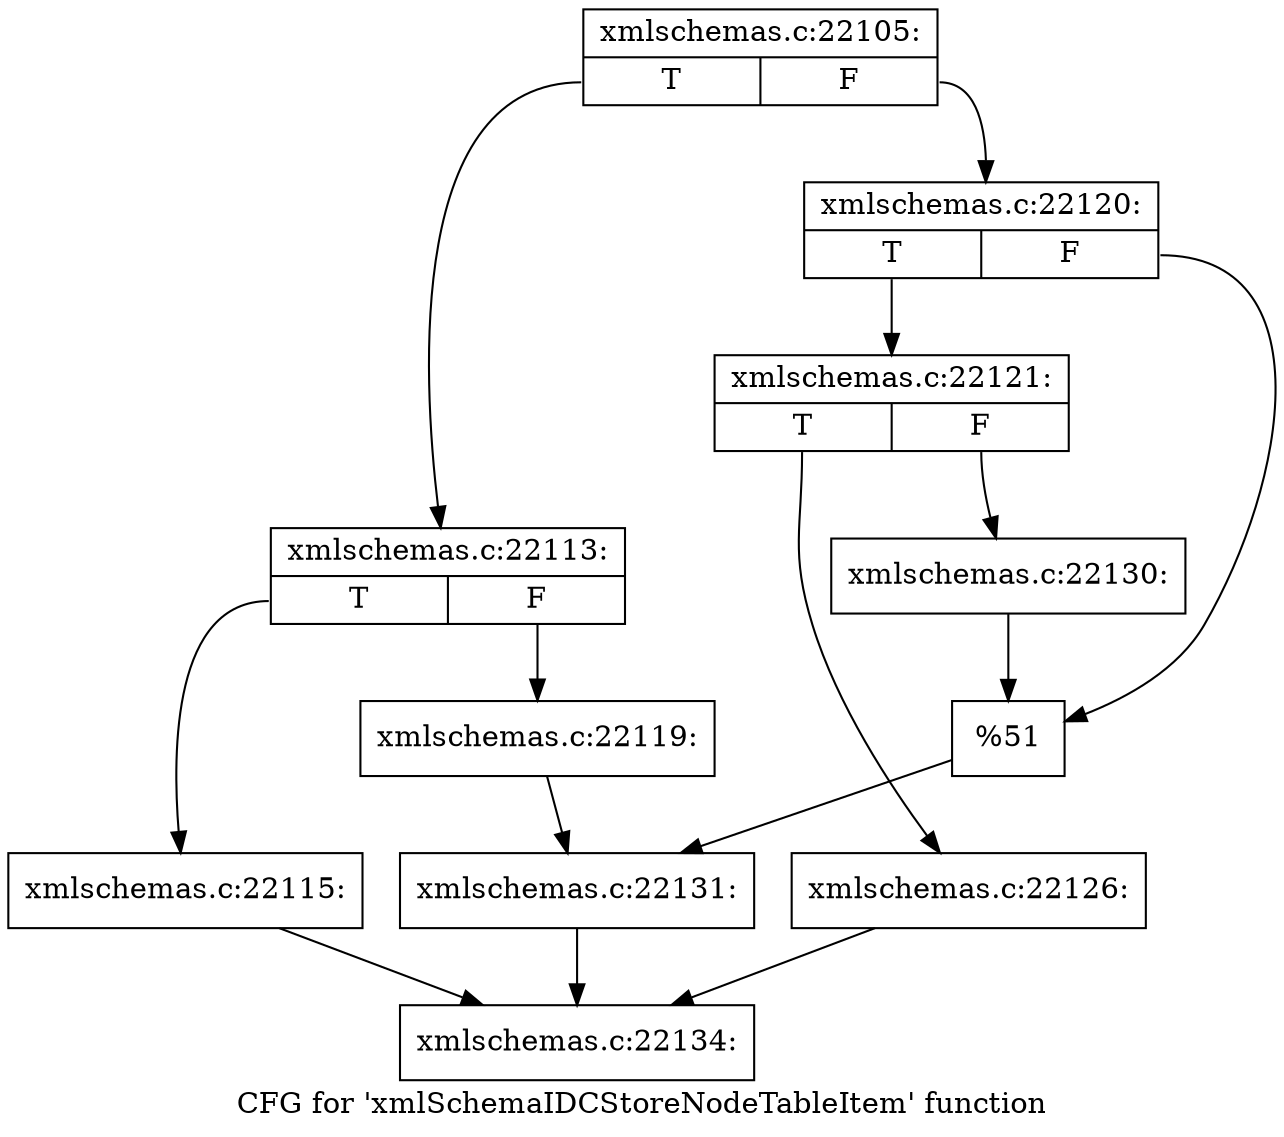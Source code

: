 digraph "CFG for 'xmlSchemaIDCStoreNodeTableItem' function" {
	label="CFG for 'xmlSchemaIDCStoreNodeTableItem' function";

	Node0x55d026858d20 [shape=record,label="{xmlschemas.c:22105:|{<s0>T|<s1>F}}"];
	Node0x55d026858d20:s0 -> Node0x55d026860ad0;
	Node0x55d026858d20:s1 -> Node0x55d026860b70;
	Node0x55d026860ad0 [shape=record,label="{xmlschemas.c:22113:|{<s0>T|<s1>F}}"];
	Node0x55d026860ad0:s0 -> Node0x55d026861310;
	Node0x55d026860ad0:s1 -> Node0x55d026861360;
	Node0x55d026861310 [shape=record,label="{xmlschemas.c:22115:}"];
	Node0x55d026861310 -> Node0x55d0268600b0;
	Node0x55d026861360 [shape=record,label="{xmlschemas.c:22119:}"];
	Node0x55d026861360 -> Node0x55d026860b20;
	Node0x55d026860b70 [shape=record,label="{xmlschemas.c:22120:|{<s0>T|<s1>F}}"];
	Node0x55d026860b70:s0 -> Node0x55d026862020;
	Node0x55d026860b70:s1 -> Node0x55d026862070;
	Node0x55d026862020 [shape=record,label="{xmlschemas.c:22121:|{<s0>T|<s1>F}}"];
	Node0x55d026862020:s0 -> Node0x55d0268632a0;
	Node0x55d026862020:s1 -> Node0x55d0268632f0;
	Node0x55d0268632a0 [shape=record,label="{xmlschemas.c:22126:}"];
	Node0x55d0268632a0 -> Node0x55d0268600b0;
	Node0x55d0268632f0 [shape=record,label="{xmlschemas.c:22130:}"];
	Node0x55d0268632f0 -> Node0x55d026862070;
	Node0x55d026862070 [shape=record,label="{%51}"];
	Node0x55d026862070 -> Node0x55d026860b20;
	Node0x55d026860b20 [shape=record,label="{xmlschemas.c:22131:}"];
	Node0x55d026860b20 -> Node0x55d0268600b0;
	Node0x55d0268600b0 [shape=record,label="{xmlschemas.c:22134:}"];
}
